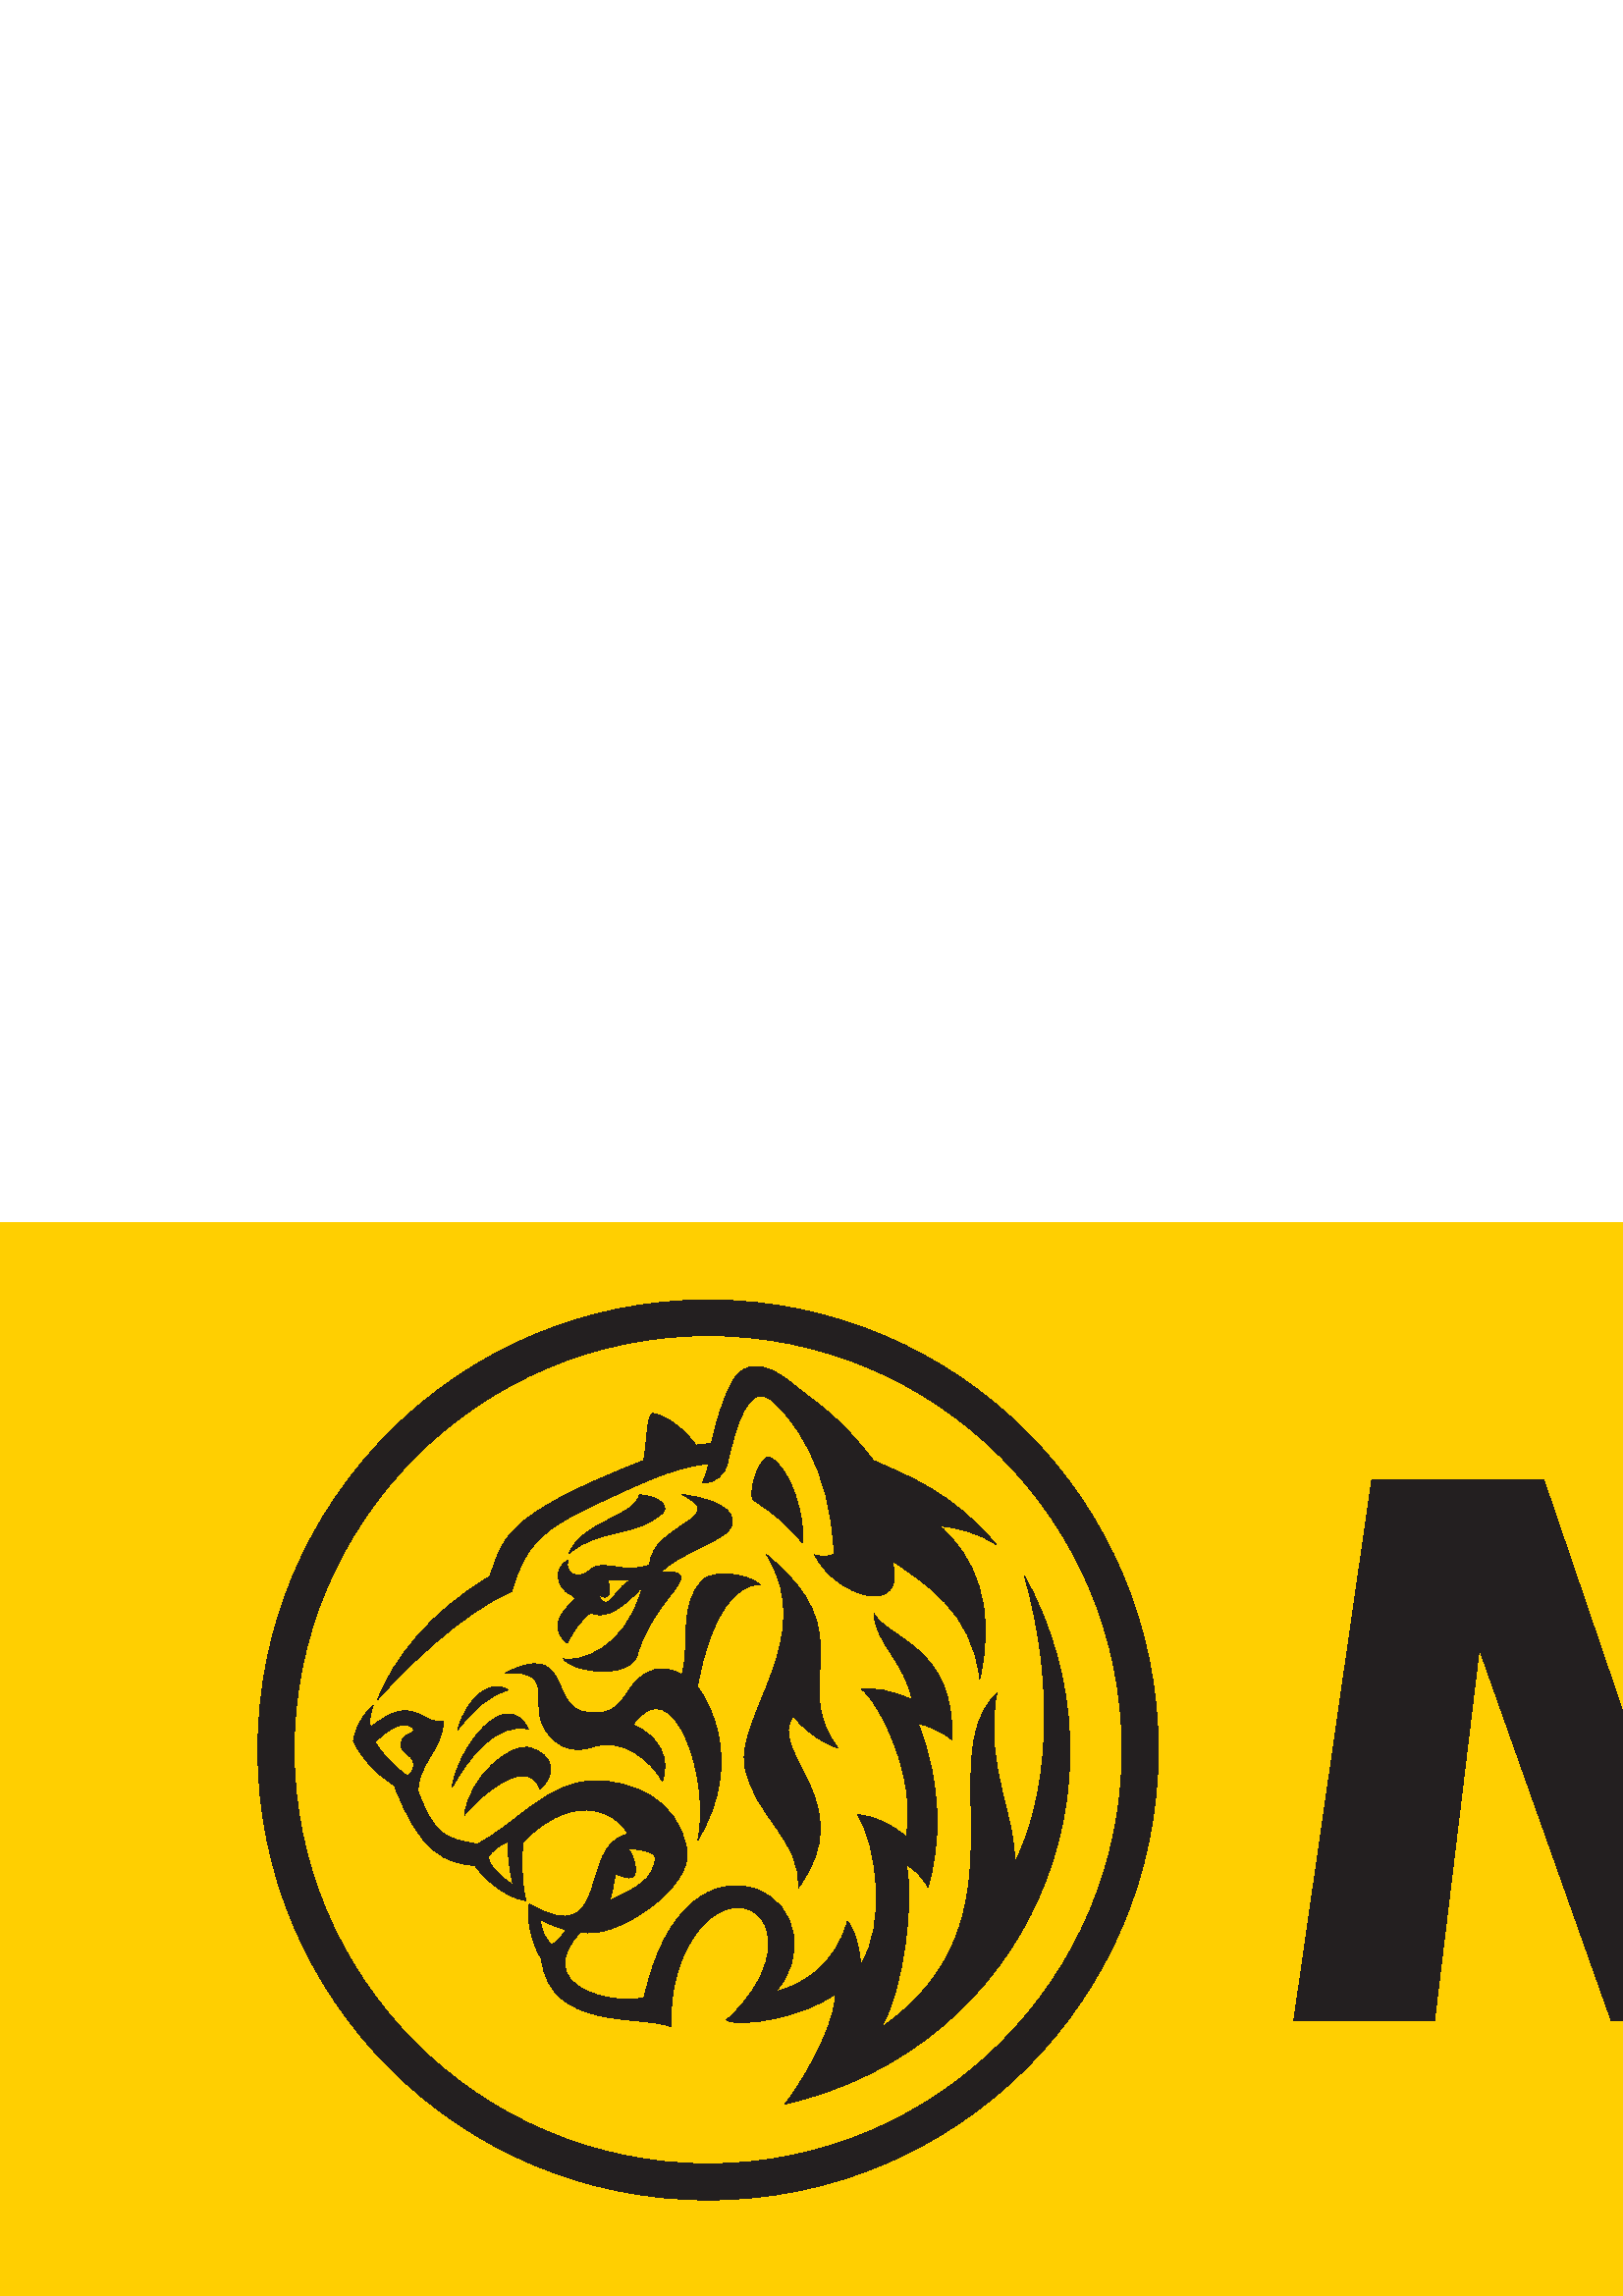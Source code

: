 %!PS-Adobe-3.0 EPSF-3.0
%%Pages: 1
%%DocumentData: Clean7Bit
%%LanguageLevel: 2
%%BoundingBox: 0 -1 1875 394
%%EndComments
%%BeginProlog
save
50 dict begin
/q { gsave } bind def
/Q { grestore } bind def
/cm { 6 array astore concat } bind def
/w { setlinewidth } bind def
/J { setlinecap } bind def
/j { setlinejoin } bind def
/M { setmiterlimit } bind def
/d { setdash } bind def
/m { moveto } bind def
/l { lineto } bind def
/c { curveto } bind def
/h { closepath } bind def
/re { exch dup neg 3 1 roll 5 3 roll moveto 0 rlineto
      0 exch rlineto 0 rlineto closepath } bind def
/S { stroke } bind def
/f { fill } bind def
/f* { eofill } bind def
/n { newpath } bind def
/W { clip } bind def
/W* { eoclip } bind def
/BT { } bind def
/ET { } bind def
/pdfmark where { pop globaldict /?pdfmark /exec load put }
    { globaldict begin /?pdfmark /pop load def /pdfmark
    /cleartomark load def end } ifelse
/BDC { mark 3 1 roll /BDC pdfmark } bind def
/EMC { mark /EMC pdfmark } bind def
/cairo_store_point { /cairo_point_y exch def /cairo_point_x exch def } def
/Tj { show currentpoint cairo_store_point } bind def
/TJ {
  {
    dup
    type /stringtype eq
    { show } { -0.001 mul 0 cairo_font_matrix dtransform rmoveto } ifelse
  } forall
  currentpoint cairo_store_point
} bind def
/cairo_selectfont { cairo_font_matrix aload pop pop pop 0 0 6 array astore
    cairo_font exch selectfont cairo_point_x cairo_point_y moveto } bind def
/Tf { pop /cairo_font exch def /cairo_font_matrix where
      { pop cairo_selectfont } if } bind def
/Td { matrix translate cairo_font_matrix matrix concatmatrix dup
      /cairo_font_matrix exch def dup 4 get exch 5 get cairo_store_point
      /cairo_font where { pop cairo_selectfont } if } bind def
/Tm { 2 copy 8 2 roll 6 array astore /cairo_font_matrix exch def
      cairo_store_point /cairo_font where { pop cairo_selectfont } if } bind def
/g { setgray } bind def
/rg { setrgbcolor } bind def
/d1 { setcachedevice } bind def
%%EndProlog
%%BeginSetup
%%EndSetup
%%Page: 1 1
%%BeginPageSetup
%%PageBoundingBox: 0 -1 1875 394
%%EndPageSetup
q 0 -1 1875 395 rectclip q
1 0.812 0.004 rg
0 393.746 m 0 0.09 l 1874.73 0 l 1874.73 393.746 l h
0 393.746 m f
0.137 0.122 0.125 rg
1167.949 216.625 m 1161.73 216.625 1155.129 215.215 1150.867 213.582 c 
1150.867 134.735 l 1154.156 133.684 1160.398 132.887 1166.652 132.887 c 
1188.984 132.887 1202.129 148.426 1202.129 175.813 c 1202.129 201.813 1189.621
 216.625 1167.949 216.625 c 1163.051 97.805 m 1136.758 97.805 1111.465 102.715
 1096.656 108.391 c 1096.656 315.922 l 1150.867 315.922 l 1150.867 246.156
 l 1157.781 248.641 1169.617 250.527 1178.801 250.527 c 1224.816 250.527
 1256.352 224.867 1256.352 179.692 c 1256.352 124.27 1223.18 97.805 1163.051
 97.805 c 1364.754 168.981 m 1335.566 167.781 1313.527 165.098 1313.527 
147.543 c 1313.527 135.555 1325.688 128.961 1345.043 128.961 c 1352.625 
128.961 1361.172 130.047 1364.754 131.223 c h
1346.672 97.809 m 1290.859 97.809 1263.238 114.961 1263.238 146.508 c 1263.238
 185.652 1311.242 194.735 1364.754 197.106 c 1364.754 202.867 l 1364.754
 214.625 1354.941 220.164 1336.504 220.164 c 1319.41 220.164 1299.047 215.43
 1286.285 211.113 c 1273.094 241.227 l 1288.855 246.399 1310.785 252.93 
1343.16 252.93 c 1391.434 252.93 1415.754 236.629 1415.754 197.465 c 1415.754
 108.383 l 1402.273 102.719 1374.977 97.809 1346.672 97.809 c 1535.969 101.098
 m 1535.969 196.883 l 1535.969 209.231 1529.023 217.344 1509.66 217.344 
c 1499.543 217.344 1490.605 213.574 1490.605 213.574 c 1490.605 101.098 
l 1436.406 101.098 l 1436.406 241.227 l 1456.172 247.57 1479.484 252.93 
1510.332 252.93 c 1565.875 252.93 1590.184 234.18 1590.184 202.027 c 1590.184
 101.098 l h
1719.664 101.098 m 1665.438 174.742 l 1664.766 174.742 l 1664.766 101.098
 l 1611.238 101.098 l 1611.238 315.926 l 1664.766 315.926 l 1664.766 185.336
 l 1665.438 185.336 l 1714.395 248.633 l 1775.512 248.633 l 1720.324 179.922
 l 1780.129 101.098 l h
994.66 42.117 m 937.816 42.117 l 964.406 101.098 l 897.711 248.633 l 956.688
 248.633 l 992.676 143.832 l 1028.297 248.633 l 1087.32 248.633 l h
712.605 299.235 m 649.488 299.235 l 607.816 176.82 l 566.086 299.235 l 
502.969 299.235 l 474.406 101.094 l 525.98 101.094 l 542.402 237.266 l 590.73
 101.094 l 624.875 101.094 l 673.207 237.266 l 689.648 101.094 l 741.223
 101.094 l h
849.605 168.981 m 820.352 167.781 798.332 165.098 798.332 147.543 c 798.332
 135.555 810.504 128.961 829.895 128.961 c 837.422 128.961 845.945 130.047
 849.605 131.223 c h
831.539 97.809 m 775.648 97.809 748.082 114.957 748.082 146.504 c 748.082
 185.649 796.051 194.735 849.605 197.106 c 849.605 202.863 l 849.605 214.625
 839.75 220.16 821.348 220.16 c 804.242 220.16 783.871 215.43 771.07 211.11
 c 757.902 241.227 l 773.688 246.395 800.305 252.93 827.926 252.93 c 876.242
 252.93 900.531 236.629 900.531 197.461 c 900.531 108.379 l 887.094 102.719
 859.773 97.809 831.539 97.809 c 259.621 48.477 m 175.797 48.477 107.832
 116.449 107.832 200.285 c 107.832 284.102 175.797 352.219 259.621 352.219
 c 343.504 352.219 411.434 284.102 411.434 200.285 c 411.434 116.449 343.504
 48.477 259.621 48.477 c 259.621 365.309 m 168.457 365.309 94.555 291.465
 94.555 200.285 c 94.555 109.102 168.457 35.219 259.621 35.219 c 350.797
 35.219 424.68 109.102 424.68 200.285 c 424.68 291.465 350.797 365.309 259.621
 365.309 c f
193.777 207.84 m 181.965 210.871 171.57 197.043 165.797 186.606 c 167.812
 200.895 185.363 224.285 193.777 207.84 c 167.809 207.676 m 171.77 221.235
 181.156 226.215 186.18 222.211 c 179.352 220.094 174.41 216.055 167.809
 207.676 c 197.961 185.899 m 204.047 191.02 203.422 198.606 193.992 201.102
 c 187.02 202.867 171.973 190.262 170.34 176.375 c 176.383 184.094 193.777
 198.313 197.961 185.899 c 292.715 149.746 m 293.797 167.61 276.438 175.957
 273.102 194.258 c 269.848 212.582 300.199 241.86 281.035 271.844 c 317.238
 242.645 288.879 225.324 307.156 201.063 c 300.062 203.207 293.062 209.485
 290.934 212.785 c 280.766 199.395 315.883 180.981 292.715 149.746 c 234.438
 293.817 m 238.711 293.781 246.098 290.758 243.086 287.324 c 233.051 277.985
 219.484 281.832 208.719 272.336 c 213.141 284.094 232.797 285.774 234.438
 293.817 c f
222.07 254.356 m 220.766 254.356 219.566 256.18 219.219 258.574 c 220.941
 254.211 225.273 256.293 222.812 262.602 c 224.355 262.57 226.805 262.356
 231.359 262.625 c 226.59 260.152 224.488 254.313 222.07 254.356 c 267 280.582
 m 271.195 285.324 267.348 291.789 250.098 293.906 c 268.074 285.192 239.168
 283.254 238.172 268.141 c 228.738 264.461 221.188 270.59 216.492 266.363
 c 211.969 262.266 206.746 265.098 208.27 269.809 c 202.82 267.024 203.918
 259.606 209.219 257.301 c 210.258 256.844 211.188 255.867 210.395 255.11
 c 204.586 249.613 201.855 244.805 207.934 239.41 c 211.266 245.508 212.941
 247.711 216.648 250.692 c 220.105 248.406 226.211 250.027 234.434 258.945
 c 234.824 259.461 235.387 259.27 235.172 258.711 c 228.652 236.235 211.969
 232.61 206.637 233.672 c 209.824 228.809 231.055 225.852 233.742 235.317
 c 239.77 256.707 260.344 266.016 242.559 265.602 c 247.379 271.25 263.531
 276.52 267 280.582 c 275.977 292.09 m 284.582 286.504 288.641 282.848 294.258
 276.156 c 295.32 285.285 290.148 303.344 282.465 307.492 c 279.164 309.285
 274.398 296.652 275.977 292.086 c f
138.551 218.785 m 144.102 233.442 157.613 250.883 179.539 263.836 c 184.598
 276.926 182.934 285.766 236.035 306.379 c 237.379 314.192 237.145 323.645
 239.359 323.645 c 241.641 323.645 249.473 320.086 255.078 312.074 c 257.406
 312.258 259.449 312.488 260.871 312.781 c 261.832 317.336 265.012 329.875
 269.172 336.363 c 272.977 342.328 280.363 342.965 289.902 335.078 c 299.781
 327.035 306.75 323.699 320.301 306.383 c 331.754 301.246 349.664 294.656
 365.168 275.617 c 358.426 280.125 350.805 281.781 344.531 282.453 c 357.184
 271.391 365.52 253.074 359.199 226.328 c 356.691 251.332 338.312 261.832
 327.078 269.731 c 333.164 248.668 306.75 255.985 298.684 271.836 c 301.348
 270.985 304.113 271.098 305.777 272.137 c 304.859 304.391 289.734 322.93
 282.988 328.453 c 274.297 335.672 269.676 318.363 266.734 305.43 c 265.816
 301.102 262.105 298.004 257.406 298.137 c 258.457 299.703 259.621 303.887
 259.797 305.254 c 246.461 304.121 231.406 296.258 222.164 292.098 c 198.684
 281.481 192.801 276.176 187.609 258.375 c 169.004 250.469 147.535 229.047
 138.551 218.785 c f
255.699 223.309 m 258.316 220.313 273.789 196.93 255.855 167.195 c 260.754
 189.063 247.121 230.973 232.074 209.516 c 242.285 205.117 245.621 196.785
 242.879 188.664 c 238.707 196.504 228.09 204.953 217.562 201.473 c 212.316
 199.594 205.348 199.547 200.145 207.348 c 193.363 217.18 204.742 229.508
 185.367 228.524 c 208.801 240.391 202.012 217.336 213.309 214.504 c 226.457
 211.438 228 219.481 232.531 224.695 c 236.168 229.137 242.879 232.461 249.938
 227.738 c 253.305 237.977 248.395 254.242 257.992 262.801 c 261.539 265.977
 272.816 265.531 278.656 260.953 c 270.355 261.055 260.586 251.145 255.699
 223.309 c f
202.191 128.852 m 201.059 129.77 197.961 133.809 198.25 138.137 c 202.191
 135.598 207.535 134.32 207.535 134.32 c 207.535 134.32 205.008 130.027 
202.188 128.852 c 225.75 154.617 m 228.086 154.27 230.09 152.391 232.203
 153.945 c 234.273 155.488 232.113 161.719 230.48 163.813 c 232.527 164.156
 240.684 163.344 240.27 160.434 c 239.309 152.656 234.477 150.219 222.816
 144.625 c 224.809 146.461 224.484 150.555 225.75 154.617 c 179.086 160.895
 m 180.082 163.297 184.559 166.387 186.551 166.586 c 185.754 159.863 188.215
 150.692 188.215 150.692 c 188.215 150.692 179.164 156.418 179.086 160.895
 c 149.328 190.707 m 145.066 193.684 138.379 200.652 137.672 203.18 c 138.512
 204.133 142.078 207.957 146.633 209.266 c 149.922 210.129 152.082 208.305
 151.602 207.309 c 151.129 206.113 148.199 206.113 147.34 203.606 c 146.004
 199.793 150.246 198.582 151.129 196.86 c 151.633 195.754 152.797 192.91
 149.328 190.703 c 375.578 264.195 m 387.527 222.555 384.184 182.461 371.863
 158.465 c 373.41 173.481 360.219 195.438 365.523 221.09 c 340.551 196.86
 379.574 137.387 322.953 98.336 c 331.398 111.981 335.25 145.813 332.23 
158.152 c 335.25 156.91 338.316 153.231 340.25 150.027 c 344.926 165.613
 345.531 187.61 336.613 209.938 c 339.723 209.488 346.066 206.703 348.988
 203.996 c 350.398 238.387 325.215 240.961 320.48 250.301 c 320.48 240.242
 332.23 231.797 334.387 218.641 c 326.133 222.555 320.137 222.949 315.883
 222.555 c 322.262 217.879 336.414 190.426 332.23 168.477 c 326.133 173.602
 320.48 175.961 314.375 176.512 c 321.871 165.074 324.922 135.34 315.57 
121.649 c 315.312 124.758 314.195 133.688 310.672 137.387 c 306.242 120.695
 293.23 113.707 284.281 111.567 c 295.391 123.168 293.23 143.777 276.977
 149.246 c 262.375 154.238 243.77 144.313 236.219 109.531 c 225.684 106.41
 193.988 113.168 212.941 133.664 c 224.484 129.746 253.852 149.36 251.883
 163.176 c 249.031 182.36 231.578 189.094 217.695 188.985 c 200.555 188.672
 188.977 172.684 174.973 165.781 c 163.281 167.539 159.285 169.192 153.344
 184.832 c 152.574 194.32 162.723 201.02 162.562 210.875 c 154.242 209.152
 152.184 221.66 135.973 208.652 c 134.707 211.024 136.844 216.625 136.844
 216.625 c 130.848 211.18 129.719 204.777 129.594 203.438 c 132.539 197.633
 136.633 192.418 144.609 187.238 c 154.172 161.652 163.984 158.813 174.121
 157.86 c 175.844 155.434 183.34 146.449 192.883 145.004 c 191.25 149.828
 191.012 163.34 191.977 166.723 c 212.715 187.52 228.133 174.875 230.133
 169.328 c 211.699 165.613 224.73 126.199 194.168 143.731 c 192.938 139.692
 194.625 129.637 198.508 123.75 c 201.629 96.836 235.57 103.344 246.098 
98.68 c 244.922 124.871 259.445 144 271.922 142.422 c 284.438 140.856 287.66
 120.473 266.348 101.188 c 271.57 98.336 294.441 102.215 306.094 110.66 
c 307.156 103.961 298.555 84.371 287.848 70.41 c 377.527 91.027 417.578 
188.235 375.582 264.195 c f
Q Q
showpage
%%Trailer
end restore
%%EOF

